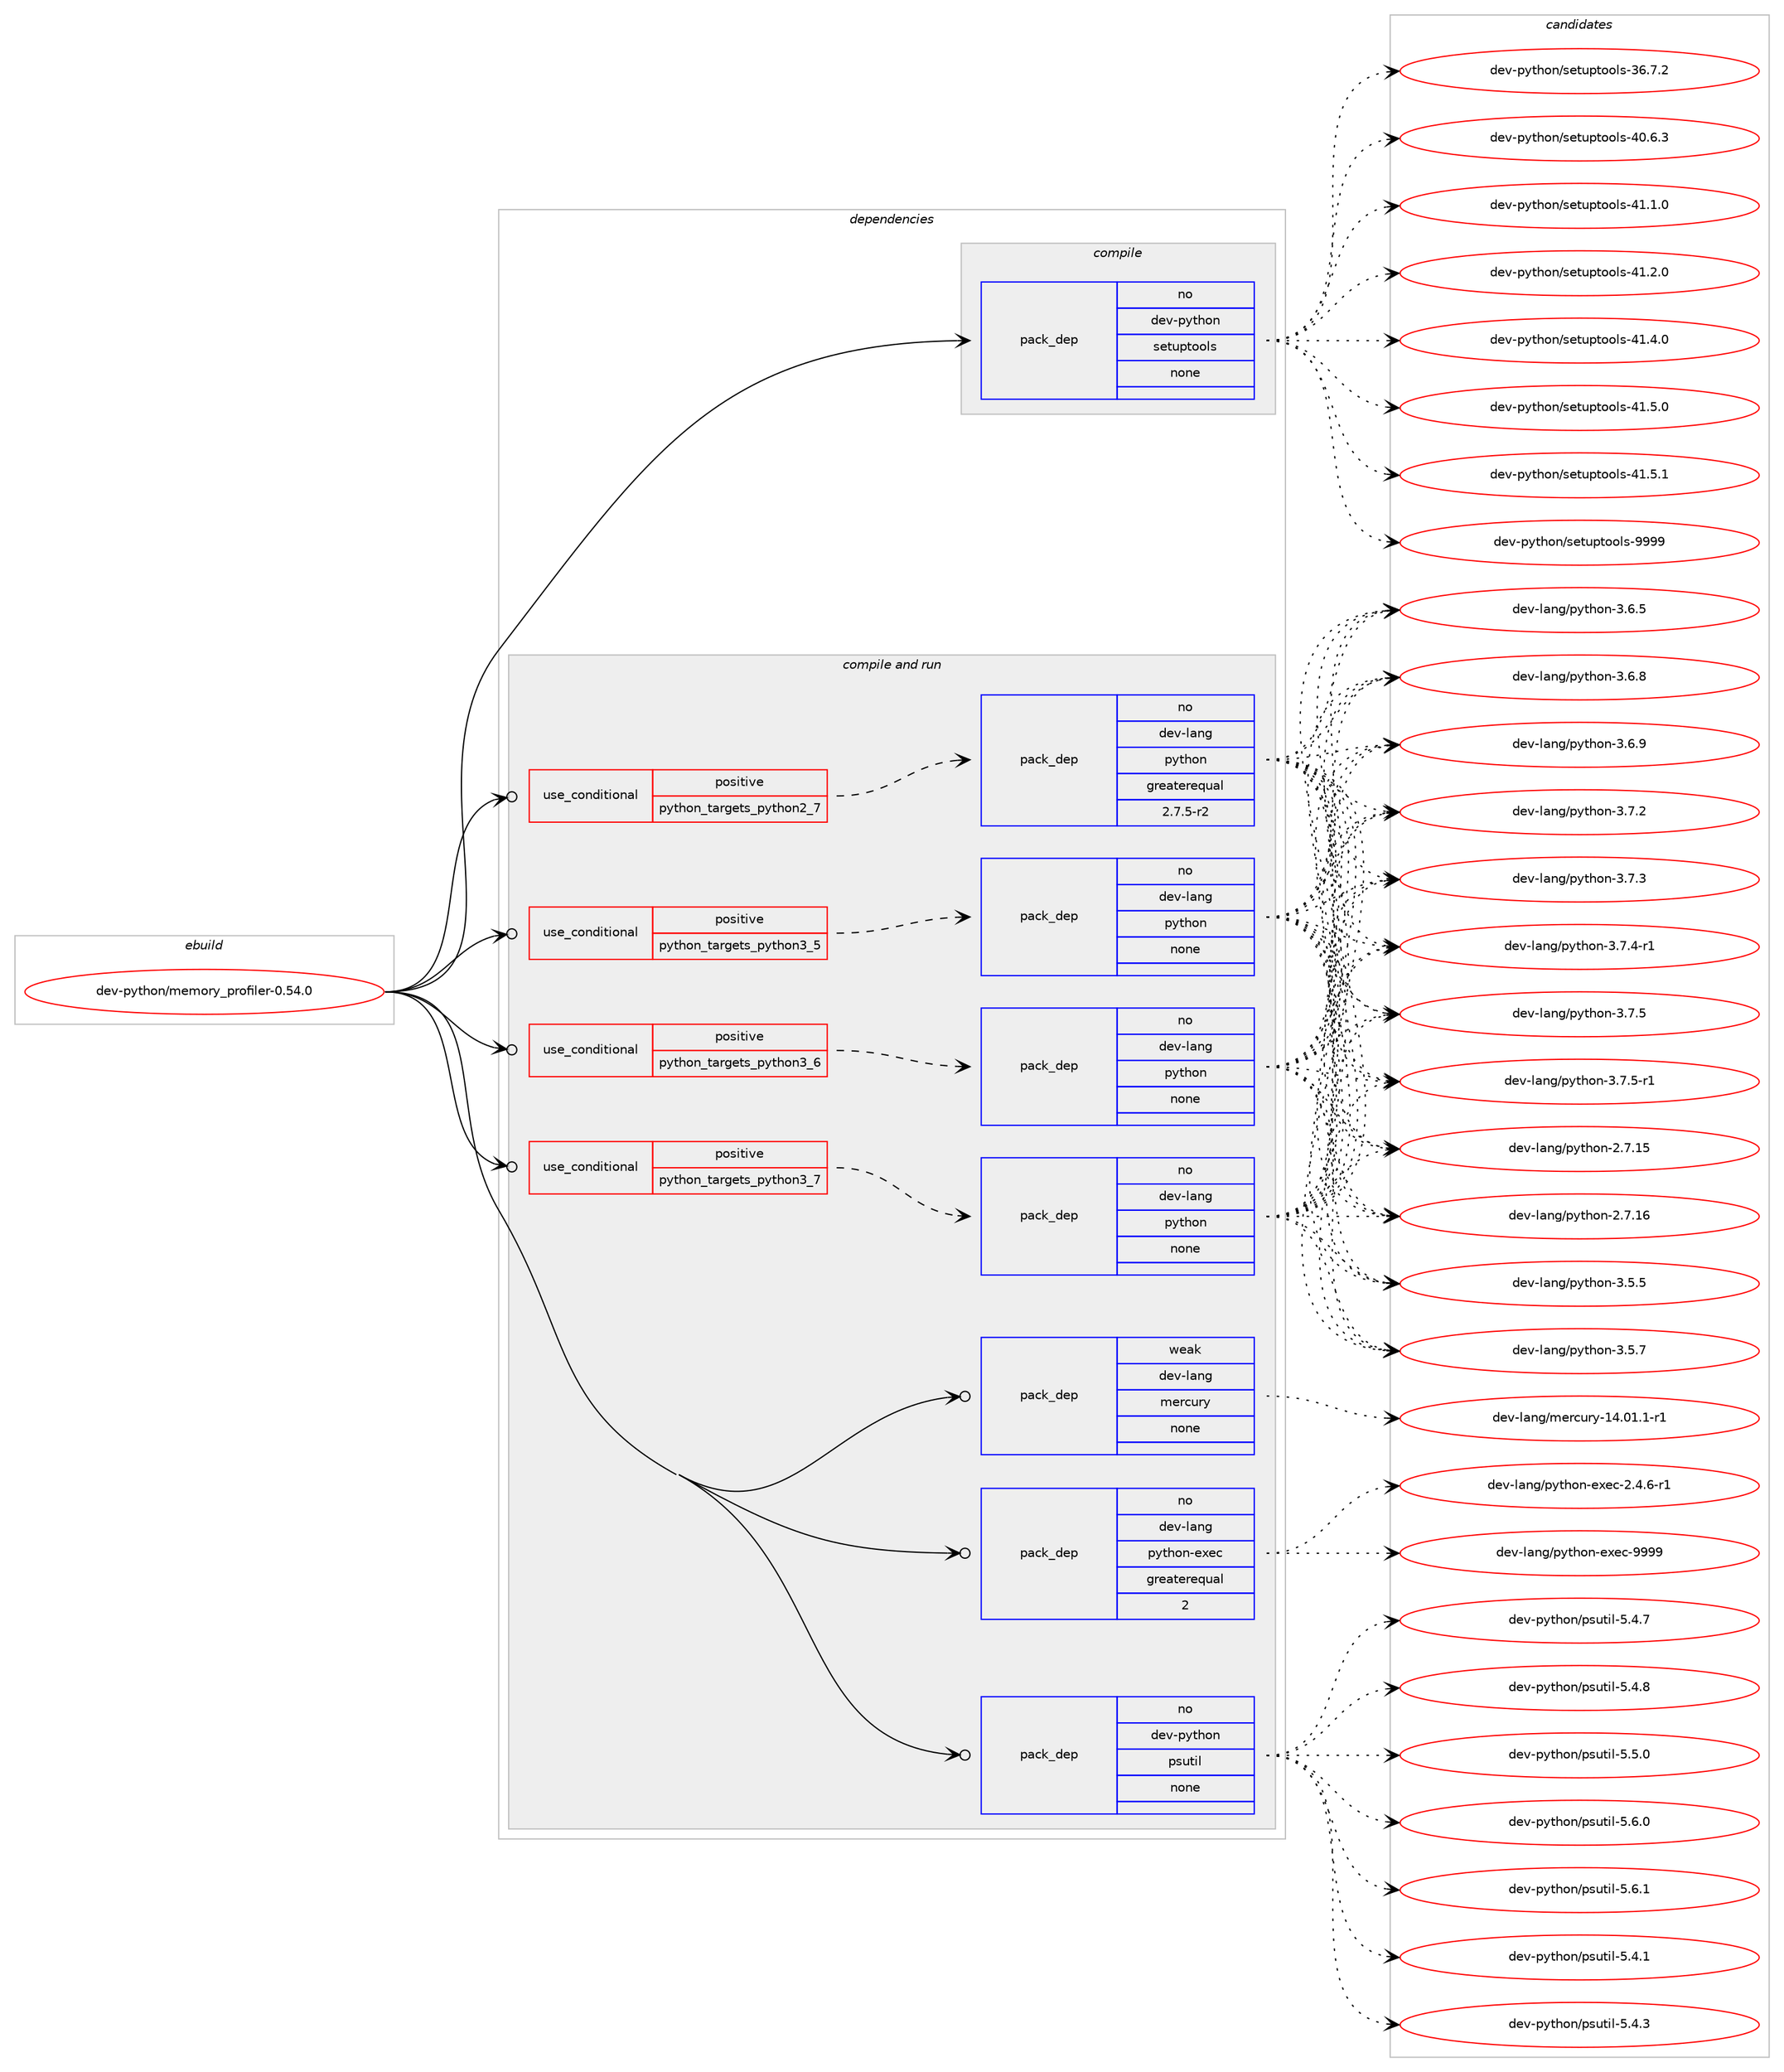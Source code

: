 digraph prolog {

# *************
# Graph options
# *************

newrank=true;
concentrate=true;
compound=true;
graph [rankdir=LR,fontname=Helvetica,fontsize=10,ranksep=1.5];#, ranksep=2.5, nodesep=0.2];
edge  [arrowhead=vee];
node  [fontname=Helvetica,fontsize=10];

# **********
# The ebuild
# **********

subgraph cluster_leftcol {
color=gray;
rank=same;
label=<<i>ebuild</i>>;
id [label="dev-python/memory_profiler-0.54.0", color=red, width=4, href="../dev-python/memory_profiler-0.54.0.svg"];
}

# ****************
# The dependencies
# ****************

subgraph cluster_midcol {
color=gray;
label=<<i>dependencies</i>>;
subgraph cluster_compile {
fillcolor="#eeeeee";
style=filled;
label=<<i>compile</i>>;
subgraph pack460178 {
dependency614451 [label=<<TABLE BORDER="0" CELLBORDER="1" CELLSPACING="0" CELLPADDING="4" WIDTH="220"><TR><TD ROWSPAN="6" CELLPADDING="30">pack_dep</TD></TR><TR><TD WIDTH="110">no</TD></TR><TR><TD>dev-python</TD></TR><TR><TD>setuptools</TD></TR><TR><TD>none</TD></TR><TR><TD></TD></TR></TABLE>>, shape=none, color=blue];
}
id:e -> dependency614451:w [weight=20,style="solid",arrowhead="vee"];
}
subgraph cluster_compileandrun {
fillcolor="#eeeeee";
style=filled;
label=<<i>compile and run</i>>;
subgraph cond142468 {
dependency614452 [label=<<TABLE BORDER="0" CELLBORDER="1" CELLSPACING="0" CELLPADDING="4"><TR><TD ROWSPAN="3" CELLPADDING="10">use_conditional</TD></TR><TR><TD>positive</TD></TR><TR><TD>python_targets_python2_7</TD></TR></TABLE>>, shape=none, color=red];
subgraph pack460179 {
dependency614453 [label=<<TABLE BORDER="0" CELLBORDER="1" CELLSPACING="0" CELLPADDING="4" WIDTH="220"><TR><TD ROWSPAN="6" CELLPADDING="30">pack_dep</TD></TR><TR><TD WIDTH="110">no</TD></TR><TR><TD>dev-lang</TD></TR><TR><TD>python</TD></TR><TR><TD>greaterequal</TD></TR><TR><TD>2.7.5-r2</TD></TR></TABLE>>, shape=none, color=blue];
}
dependency614452:e -> dependency614453:w [weight=20,style="dashed",arrowhead="vee"];
}
id:e -> dependency614452:w [weight=20,style="solid",arrowhead="odotvee"];
subgraph cond142469 {
dependency614454 [label=<<TABLE BORDER="0" CELLBORDER="1" CELLSPACING="0" CELLPADDING="4"><TR><TD ROWSPAN="3" CELLPADDING="10">use_conditional</TD></TR><TR><TD>positive</TD></TR><TR><TD>python_targets_python3_5</TD></TR></TABLE>>, shape=none, color=red];
subgraph pack460180 {
dependency614455 [label=<<TABLE BORDER="0" CELLBORDER="1" CELLSPACING="0" CELLPADDING="4" WIDTH="220"><TR><TD ROWSPAN="6" CELLPADDING="30">pack_dep</TD></TR><TR><TD WIDTH="110">no</TD></TR><TR><TD>dev-lang</TD></TR><TR><TD>python</TD></TR><TR><TD>none</TD></TR><TR><TD></TD></TR></TABLE>>, shape=none, color=blue];
}
dependency614454:e -> dependency614455:w [weight=20,style="dashed",arrowhead="vee"];
}
id:e -> dependency614454:w [weight=20,style="solid",arrowhead="odotvee"];
subgraph cond142470 {
dependency614456 [label=<<TABLE BORDER="0" CELLBORDER="1" CELLSPACING="0" CELLPADDING="4"><TR><TD ROWSPAN="3" CELLPADDING="10">use_conditional</TD></TR><TR><TD>positive</TD></TR><TR><TD>python_targets_python3_6</TD></TR></TABLE>>, shape=none, color=red];
subgraph pack460181 {
dependency614457 [label=<<TABLE BORDER="0" CELLBORDER="1" CELLSPACING="0" CELLPADDING="4" WIDTH="220"><TR><TD ROWSPAN="6" CELLPADDING="30">pack_dep</TD></TR><TR><TD WIDTH="110">no</TD></TR><TR><TD>dev-lang</TD></TR><TR><TD>python</TD></TR><TR><TD>none</TD></TR><TR><TD></TD></TR></TABLE>>, shape=none, color=blue];
}
dependency614456:e -> dependency614457:w [weight=20,style="dashed",arrowhead="vee"];
}
id:e -> dependency614456:w [weight=20,style="solid",arrowhead="odotvee"];
subgraph cond142471 {
dependency614458 [label=<<TABLE BORDER="0" CELLBORDER="1" CELLSPACING="0" CELLPADDING="4"><TR><TD ROWSPAN="3" CELLPADDING="10">use_conditional</TD></TR><TR><TD>positive</TD></TR><TR><TD>python_targets_python3_7</TD></TR></TABLE>>, shape=none, color=red];
subgraph pack460182 {
dependency614459 [label=<<TABLE BORDER="0" CELLBORDER="1" CELLSPACING="0" CELLPADDING="4" WIDTH="220"><TR><TD ROWSPAN="6" CELLPADDING="30">pack_dep</TD></TR><TR><TD WIDTH="110">no</TD></TR><TR><TD>dev-lang</TD></TR><TR><TD>python</TD></TR><TR><TD>none</TD></TR><TR><TD></TD></TR></TABLE>>, shape=none, color=blue];
}
dependency614458:e -> dependency614459:w [weight=20,style="dashed",arrowhead="vee"];
}
id:e -> dependency614458:w [weight=20,style="solid",arrowhead="odotvee"];
subgraph pack460183 {
dependency614460 [label=<<TABLE BORDER="0" CELLBORDER="1" CELLSPACING="0" CELLPADDING="4" WIDTH="220"><TR><TD ROWSPAN="6" CELLPADDING="30">pack_dep</TD></TR><TR><TD WIDTH="110">no</TD></TR><TR><TD>dev-lang</TD></TR><TR><TD>python-exec</TD></TR><TR><TD>greaterequal</TD></TR><TR><TD>2</TD></TR></TABLE>>, shape=none, color=blue];
}
id:e -> dependency614460:w [weight=20,style="solid",arrowhead="odotvee"];
subgraph pack460184 {
dependency614461 [label=<<TABLE BORDER="0" CELLBORDER="1" CELLSPACING="0" CELLPADDING="4" WIDTH="220"><TR><TD ROWSPAN="6" CELLPADDING="30">pack_dep</TD></TR><TR><TD WIDTH="110">no</TD></TR><TR><TD>dev-python</TD></TR><TR><TD>psutil</TD></TR><TR><TD>none</TD></TR><TR><TD></TD></TR></TABLE>>, shape=none, color=blue];
}
id:e -> dependency614461:w [weight=20,style="solid",arrowhead="odotvee"];
subgraph pack460185 {
dependency614462 [label=<<TABLE BORDER="0" CELLBORDER="1" CELLSPACING="0" CELLPADDING="4" WIDTH="220"><TR><TD ROWSPAN="6" CELLPADDING="30">pack_dep</TD></TR><TR><TD WIDTH="110">weak</TD></TR><TR><TD>dev-lang</TD></TR><TR><TD>mercury</TD></TR><TR><TD>none</TD></TR><TR><TD></TD></TR></TABLE>>, shape=none, color=blue];
}
id:e -> dependency614462:w [weight=20,style="solid",arrowhead="odotvee"];
}
subgraph cluster_run {
fillcolor="#eeeeee";
style=filled;
label=<<i>run</i>>;
}
}

# **************
# The candidates
# **************

subgraph cluster_choices {
rank=same;
color=gray;
label=<<i>candidates</i>>;

subgraph choice460178 {
color=black;
nodesep=1;
choice100101118451121211161041111104711510111611711211611111110811545515446554650 [label="dev-python/setuptools-36.7.2", color=red, width=4,href="../dev-python/setuptools-36.7.2.svg"];
choice100101118451121211161041111104711510111611711211611111110811545524846544651 [label="dev-python/setuptools-40.6.3", color=red, width=4,href="../dev-python/setuptools-40.6.3.svg"];
choice100101118451121211161041111104711510111611711211611111110811545524946494648 [label="dev-python/setuptools-41.1.0", color=red, width=4,href="../dev-python/setuptools-41.1.0.svg"];
choice100101118451121211161041111104711510111611711211611111110811545524946504648 [label="dev-python/setuptools-41.2.0", color=red, width=4,href="../dev-python/setuptools-41.2.0.svg"];
choice100101118451121211161041111104711510111611711211611111110811545524946524648 [label="dev-python/setuptools-41.4.0", color=red, width=4,href="../dev-python/setuptools-41.4.0.svg"];
choice100101118451121211161041111104711510111611711211611111110811545524946534648 [label="dev-python/setuptools-41.5.0", color=red, width=4,href="../dev-python/setuptools-41.5.0.svg"];
choice100101118451121211161041111104711510111611711211611111110811545524946534649 [label="dev-python/setuptools-41.5.1", color=red, width=4,href="../dev-python/setuptools-41.5.1.svg"];
choice10010111845112121116104111110471151011161171121161111111081154557575757 [label="dev-python/setuptools-9999", color=red, width=4,href="../dev-python/setuptools-9999.svg"];
dependency614451:e -> choice100101118451121211161041111104711510111611711211611111110811545515446554650:w [style=dotted,weight="100"];
dependency614451:e -> choice100101118451121211161041111104711510111611711211611111110811545524846544651:w [style=dotted,weight="100"];
dependency614451:e -> choice100101118451121211161041111104711510111611711211611111110811545524946494648:w [style=dotted,weight="100"];
dependency614451:e -> choice100101118451121211161041111104711510111611711211611111110811545524946504648:w [style=dotted,weight="100"];
dependency614451:e -> choice100101118451121211161041111104711510111611711211611111110811545524946524648:w [style=dotted,weight="100"];
dependency614451:e -> choice100101118451121211161041111104711510111611711211611111110811545524946534648:w [style=dotted,weight="100"];
dependency614451:e -> choice100101118451121211161041111104711510111611711211611111110811545524946534649:w [style=dotted,weight="100"];
dependency614451:e -> choice10010111845112121116104111110471151011161171121161111111081154557575757:w [style=dotted,weight="100"];
}
subgraph choice460179 {
color=black;
nodesep=1;
choice10010111845108971101034711212111610411111045504655464953 [label="dev-lang/python-2.7.15", color=red, width=4,href="../dev-lang/python-2.7.15.svg"];
choice10010111845108971101034711212111610411111045504655464954 [label="dev-lang/python-2.7.16", color=red, width=4,href="../dev-lang/python-2.7.16.svg"];
choice100101118451089711010347112121116104111110455146534653 [label="dev-lang/python-3.5.5", color=red, width=4,href="../dev-lang/python-3.5.5.svg"];
choice100101118451089711010347112121116104111110455146534655 [label="dev-lang/python-3.5.7", color=red, width=4,href="../dev-lang/python-3.5.7.svg"];
choice100101118451089711010347112121116104111110455146544653 [label="dev-lang/python-3.6.5", color=red, width=4,href="../dev-lang/python-3.6.5.svg"];
choice100101118451089711010347112121116104111110455146544656 [label="dev-lang/python-3.6.8", color=red, width=4,href="../dev-lang/python-3.6.8.svg"];
choice100101118451089711010347112121116104111110455146544657 [label="dev-lang/python-3.6.9", color=red, width=4,href="../dev-lang/python-3.6.9.svg"];
choice100101118451089711010347112121116104111110455146554650 [label="dev-lang/python-3.7.2", color=red, width=4,href="../dev-lang/python-3.7.2.svg"];
choice100101118451089711010347112121116104111110455146554651 [label="dev-lang/python-3.7.3", color=red, width=4,href="../dev-lang/python-3.7.3.svg"];
choice1001011184510897110103471121211161041111104551465546524511449 [label="dev-lang/python-3.7.4-r1", color=red, width=4,href="../dev-lang/python-3.7.4-r1.svg"];
choice100101118451089711010347112121116104111110455146554653 [label="dev-lang/python-3.7.5", color=red, width=4,href="../dev-lang/python-3.7.5.svg"];
choice1001011184510897110103471121211161041111104551465546534511449 [label="dev-lang/python-3.7.5-r1", color=red, width=4,href="../dev-lang/python-3.7.5-r1.svg"];
dependency614453:e -> choice10010111845108971101034711212111610411111045504655464953:w [style=dotted,weight="100"];
dependency614453:e -> choice10010111845108971101034711212111610411111045504655464954:w [style=dotted,weight="100"];
dependency614453:e -> choice100101118451089711010347112121116104111110455146534653:w [style=dotted,weight="100"];
dependency614453:e -> choice100101118451089711010347112121116104111110455146534655:w [style=dotted,weight="100"];
dependency614453:e -> choice100101118451089711010347112121116104111110455146544653:w [style=dotted,weight="100"];
dependency614453:e -> choice100101118451089711010347112121116104111110455146544656:w [style=dotted,weight="100"];
dependency614453:e -> choice100101118451089711010347112121116104111110455146544657:w [style=dotted,weight="100"];
dependency614453:e -> choice100101118451089711010347112121116104111110455146554650:w [style=dotted,weight="100"];
dependency614453:e -> choice100101118451089711010347112121116104111110455146554651:w [style=dotted,weight="100"];
dependency614453:e -> choice1001011184510897110103471121211161041111104551465546524511449:w [style=dotted,weight="100"];
dependency614453:e -> choice100101118451089711010347112121116104111110455146554653:w [style=dotted,weight="100"];
dependency614453:e -> choice1001011184510897110103471121211161041111104551465546534511449:w [style=dotted,weight="100"];
}
subgraph choice460180 {
color=black;
nodesep=1;
choice10010111845108971101034711212111610411111045504655464953 [label="dev-lang/python-2.7.15", color=red, width=4,href="../dev-lang/python-2.7.15.svg"];
choice10010111845108971101034711212111610411111045504655464954 [label="dev-lang/python-2.7.16", color=red, width=4,href="../dev-lang/python-2.7.16.svg"];
choice100101118451089711010347112121116104111110455146534653 [label="dev-lang/python-3.5.5", color=red, width=4,href="../dev-lang/python-3.5.5.svg"];
choice100101118451089711010347112121116104111110455146534655 [label="dev-lang/python-3.5.7", color=red, width=4,href="../dev-lang/python-3.5.7.svg"];
choice100101118451089711010347112121116104111110455146544653 [label="dev-lang/python-3.6.5", color=red, width=4,href="../dev-lang/python-3.6.5.svg"];
choice100101118451089711010347112121116104111110455146544656 [label="dev-lang/python-3.6.8", color=red, width=4,href="../dev-lang/python-3.6.8.svg"];
choice100101118451089711010347112121116104111110455146544657 [label="dev-lang/python-3.6.9", color=red, width=4,href="../dev-lang/python-3.6.9.svg"];
choice100101118451089711010347112121116104111110455146554650 [label="dev-lang/python-3.7.2", color=red, width=4,href="../dev-lang/python-3.7.2.svg"];
choice100101118451089711010347112121116104111110455146554651 [label="dev-lang/python-3.7.3", color=red, width=4,href="../dev-lang/python-3.7.3.svg"];
choice1001011184510897110103471121211161041111104551465546524511449 [label="dev-lang/python-3.7.4-r1", color=red, width=4,href="../dev-lang/python-3.7.4-r1.svg"];
choice100101118451089711010347112121116104111110455146554653 [label="dev-lang/python-3.7.5", color=red, width=4,href="../dev-lang/python-3.7.5.svg"];
choice1001011184510897110103471121211161041111104551465546534511449 [label="dev-lang/python-3.7.5-r1", color=red, width=4,href="../dev-lang/python-3.7.5-r1.svg"];
dependency614455:e -> choice10010111845108971101034711212111610411111045504655464953:w [style=dotted,weight="100"];
dependency614455:e -> choice10010111845108971101034711212111610411111045504655464954:w [style=dotted,weight="100"];
dependency614455:e -> choice100101118451089711010347112121116104111110455146534653:w [style=dotted,weight="100"];
dependency614455:e -> choice100101118451089711010347112121116104111110455146534655:w [style=dotted,weight="100"];
dependency614455:e -> choice100101118451089711010347112121116104111110455146544653:w [style=dotted,weight="100"];
dependency614455:e -> choice100101118451089711010347112121116104111110455146544656:w [style=dotted,weight="100"];
dependency614455:e -> choice100101118451089711010347112121116104111110455146544657:w [style=dotted,weight="100"];
dependency614455:e -> choice100101118451089711010347112121116104111110455146554650:w [style=dotted,weight="100"];
dependency614455:e -> choice100101118451089711010347112121116104111110455146554651:w [style=dotted,weight="100"];
dependency614455:e -> choice1001011184510897110103471121211161041111104551465546524511449:w [style=dotted,weight="100"];
dependency614455:e -> choice100101118451089711010347112121116104111110455146554653:w [style=dotted,weight="100"];
dependency614455:e -> choice1001011184510897110103471121211161041111104551465546534511449:w [style=dotted,weight="100"];
}
subgraph choice460181 {
color=black;
nodesep=1;
choice10010111845108971101034711212111610411111045504655464953 [label="dev-lang/python-2.7.15", color=red, width=4,href="../dev-lang/python-2.7.15.svg"];
choice10010111845108971101034711212111610411111045504655464954 [label="dev-lang/python-2.7.16", color=red, width=4,href="../dev-lang/python-2.7.16.svg"];
choice100101118451089711010347112121116104111110455146534653 [label="dev-lang/python-3.5.5", color=red, width=4,href="../dev-lang/python-3.5.5.svg"];
choice100101118451089711010347112121116104111110455146534655 [label="dev-lang/python-3.5.7", color=red, width=4,href="../dev-lang/python-3.5.7.svg"];
choice100101118451089711010347112121116104111110455146544653 [label="dev-lang/python-3.6.5", color=red, width=4,href="../dev-lang/python-3.6.5.svg"];
choice100101118451089711010347112121116104111110455146544656 [label="dev-lang/python-3.6.8", color=red, width=4,href="../dev-lang/python-3.6.8.svg"];
choice100101118451089711010347112121116104111110455146544657 [label="dev-lang/python-3.6.9", color=red, width=4,href="../dev-lang/python-3.6.9.svg"];
choice100101118451089711010347112121116104111110455146554650 [label="dev-lang/python-3.7.2", color=red, width=4,href="../dev-lang/python-3.7.2.svg"];
choice100101118451089711010347112121116104111110455146554651 [label="dev-lang/python-3.7.3", color=red, width=4,href="../dev-lang/python-3.7.3.svg"];
choice1001011184510897110103471121211161041111104551465546524511449 [label="dev-lang/python-3.7.4-r1", color=red, width=4,href="../dev-lang/python-3.7.4-r1.svg"];
choice100101118451089711010347112121116104111110455146554653 [label="dev-lang/python-3.7.5", color=red, width=4,href="../dev-lang/python-3.7.5.svg"];
choice1001011184510897110103471121211161041111104551465546534511449 [label="dev-lang/python-3.7.5-r1", color=red, width=4,href="../dev-lang/python-3.7.5-r1.svg"];
dependency614457:e -> choice10010111845108971101034711212111610411111045504655464953:w [style=dotted,weight="100"];
dependency614457:e -> choice10010111845108971101034711212111610411111045504655464954:w [style=dotted,weight="100"];
dependency614457:e -> choice100101118451089711010347112121116104111110455146534653:w [style=dotted,weight="100"];
dependency614457:e -> choice100101118451089711010347112121116104111110455146534655:w [style=dotted,weight="100"];
dependency614457:e -> choice100101118451089711010347112121116104111110455146544653:w [style=dotted,weight="100"];
dependency614457:e -> choice100101118451089711010347112121116104111110455146544656:w [style=dotted,weight="100"];
dependency614457:e -> choice100101118451089711010347112121116104111110455146544657:w [style=dotted,weight="100"];
dependency614457:e -> choice100101118451089711010347112121116104111110455146554650:w [style=dotted,weight="100"];
dependency614457:e -> choice100101118451089711010347112121116104111110455146554651:w [style=dotted,weight="100"];
dependency614457:e -> choice1001011184510897110103471121211161041111104551465546524511449:w [style=dotted,weight="100"];
dependency614457:e -> choice100101118451089711010347112121116104111110455146554653:w [style=dotted,weight="100"];
dependency614457:e -> choice1001011184510897110103471121211161041111104551465546534511449:w [style=dotted,weight="100"];
}
subgraph choice460182 {
color=black;
nodesep=1;
choice10010111845108971101034711212111610411111045504655464953 [label="dev-lang/python-2.7.15", color=red, width=4,href="../dev-lang/python-2.7.15.svg"];
choice10010111845108971101034711212111610411111045504655464954 [label="dev-lang/python-2.7.16", color=red, width=4,href="../dev-lang/python-2.7.16.svg"];
choice100101118451089711010347112121116104111110455146534653 [label="dev-lang/python-3.5.5", color=red, width=4,href="../dev-lang/python-3.5.5.svg"];
choice100101118451089711010347112121116104111110455146534655 [label="dev-lang/python-3.5.7", color=red, width=4,href="../dev-lang/python-3.5.7.svg"];
choice100101118451089711010347112121116104111110455146544653 [label="dev-lang/python-3.6.5", color=red, width=4,href="../dev-lang/python-3.6.5.svg"];
choice100101118451089711010347112121116104111110455146544656 [label="dev-lang/python-3.6.8", color=red, width=4,href="../dev-lang/python-3.6.8.svg"];
choice100101118451089711010347112121116104111110455146544657 [label="dev-lang/python-3.6.9", color=red, width=4,href="../dev-lang/python-3.6.9.svg"];
choice100101118451089711010347112121116104111110455146554650 [label="dev-lang/python-3.7.2", color=red, width=4,href="../dev-lang/python-3.7.2.svg"];
choice100101118451089711010347112121116104111110455146554651 [label="dev-lang/python-3.7.3", color=red, width=4,href="../dev-lang/python-3.7.3.svg"];
choice1001011184510897110103471121211161041111104551465546524511449 [label="dev-lang/python-3.7.4-r1", color=red, width=4,href="../dev-lang/python-3.7.4-r1.svg"];
choice100101118451089711010347112121116104111110455146554653 [label="dev-lang/python-3.7.5", color=red, width=4,href="../dev-lang/python-3.7.5.svg"];
choice1001011184510897110103471121211161041111104551465546534511449 [label="dev-lang/python-3.7.5-r1", color=red, width=4,href="../dev-lang/python-3.7.5-r1.svg"];
dependency614459:e -> choice10010111845108971101034711212111610411111045504655464953:w [style=dotted,weight="100"];
dependency614459:e -> choice10010111845108971101034711212111610411111045504655464954:w [style=dotted,weight="100"];
dependency614459:e -> choice100101118451089711010347112121116104111110455146534653:w [style=dotted,weight="100"];
dependency614459:e -> choice100101118451089711010347112121116104111110455146534655:w [style=dotted,weight="100"];
dependency614459:e -> choice100101118451089711010347112121116104111110455146544653:w [style=dotted,weight="100"];
dependency614459:e -> choice100101118451089711010347112121116104111110455146544656:w [style=dotted,weight="100"];
dependency614459:e -> choice100101118451089711010347112121116104111110455146544657:w [style=dotted,weight="100"];
dependency614459:e -> choice100101118451089711010347112121116104111110455146554650:w [style=dotted,weight="100"];
dependency614459:e -> choice100101118451089711010347112121116104111110455146554651:w [style=dotted,weight="100"];
dependency614459:e -> choice1001011184510897110103471121211161041111104551465546524511449:w [style=dotted,weight="100"];
dependency614459:e -> choice100101118451089711010347112121116104111110455146554653:w [style=dotted,weight="100"];
dependency614459:e -> choice1001011184510897110103471121211161041111104551465546534511449:w [style=dotted,weight="100"];
}
subgraph choice460183 {
color=black;
nodesep=1;
choice10010111845108971101034711212111610411111045101120101994550465246544511449 [label="dev-lang/python-exec-2.4.6-r1", color=red, width=4,href="../dev-lang/python-exec-2.4.6-r1.svg"];
choice10010111845108971101034711212111610411111045101120101994557575757 [label="dev-lang/python-exec-9999", color=red, width=4,href="../dev-lang/python-exec-9999.svg"];
dependency614460:e -> choice10010111845108971101034711212111610411111045101120101994550465246544511449:w [style=dotted,weight="100"];
dependency614460:e -> choice10010111845108971101034711212111610411111045101120101994557575757:w [style=dotted,weight="100"];
}
subgraph choice460184 {
color=black;
nodesep=1;
choice1001011184511212111610411111047112115117116105108455346524649 [label="dev-python/psutil-5.4.1", color=red, width=4,href="../dev-python/psutil-5.4.1.svg"];
choice1001011184511212111610411111047112115117116105108455346524651 [label="dev-python/psutil-5.4.3", color=red, width=4,href="../dev-python/psutil-5.4.3.svg"];
choice1001011184511212111610411111047112115117116105108455346524655 [label="dev-python/psutil-5.4.7", color=red, width=4,href="../dev-python/psutil-5.4.7.svg"];
choice1001011184511212111610411111047112115117116105108455346524656 [label="dev-python/psutil-5.4.8", color=red, width=4,href="../dev-python/psutil-5.4.8.svg"];
choice1001011184511212111610411111047112115117116105108455346534648 [label="dev-python/psutil-5.5.0", color=red, width=4,href="../dev-python/psutil-5.5.0.svg"];
choice1001011184511212111610411111047112115117116105108455346544648 [label="dev-python/psutil-5.6.0", color=red, width=4,href="../dev-python/psutil-5.6.0.svg"];
choice1001011184511212111610411111047112115117116105108455346544649 [label="dev-python/psutil-5.6.1", color=red, width=4,href="../dev-python/psutil-5.6.1.svg"];
dependency614461:e -> choice1001011184511212111610411111047112115117116105108455346524649:w [style=dotted,weight="100"];
dependency614461:e -> choice1001011184511212111610411111047112115117116105108455346524651:w [style=dotted,weight="100"];
dependency614461:e -> choice1001011184511212111610411111047112115117116105108455346524655:w [style=dotted,weight="100"];
dependency614461:e -> choice1001011184511212111610411111047112115117116105108455346524656:w [style=dotted,weight="100"];
dependency614461:e -> choice1001011184511212111610411111047112115117116105108455346534648:w [style=dotted,weight="100"];
dependency614461:e -> choice1001011184511212111610411111047112115117116105108455346544648:w [style=dotted,weight="100"];
dependency614461:e -> choice1001011184511212111610411111047112115117116105108455346544649:w [style=dotted,weight="100"];
}
subgraph choice460185 {
color=black;
nodesep=1;
choice1001011184510897110103471091011149911711412145495246484946494511449 [label="dev-lang/mercury-14.01.1-r1", color=red, width=4,href="../dev-lang/mercury-14.01.1-r1.svg"];
dependency614462:e -> choice1001011184510897110103471091011149911711412145495246484946494511449:w [style=dotted,weight="100"];
}
}

}
